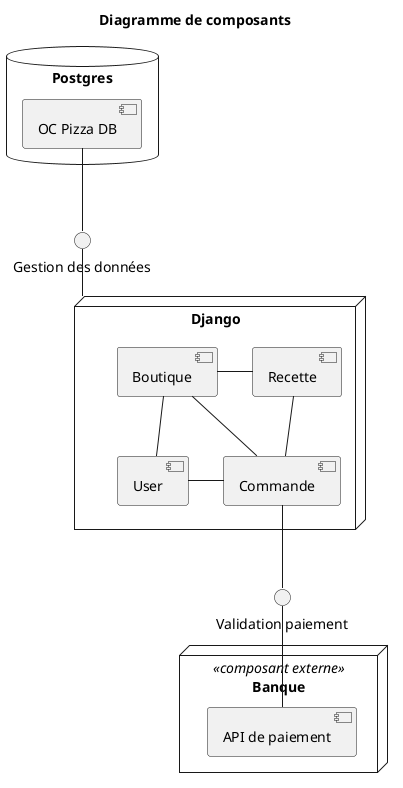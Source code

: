 @startuml 08_diagram_component
title Diagramme de composants

node Django {
    [User]
    [Commande]
    [Boutique]
    [Recette]
}
database Postgres {
    [OC Pizza DB]
}

node Banque <<composant externe>> {
    [API de paiement]
}

[Commande] -- () "Validation paiement"
() "Validation paiement" -- [API de paiement]

[OC Pizza DB] -- () "Gestion des données"
() "Gestion des données" -- Django

[Boutique] - [Recette]
[User] - [Commande]
[Boutique] -- [User]
[Recette] -- [Commande]
[Boutique] -- [Commande]

@enduml
